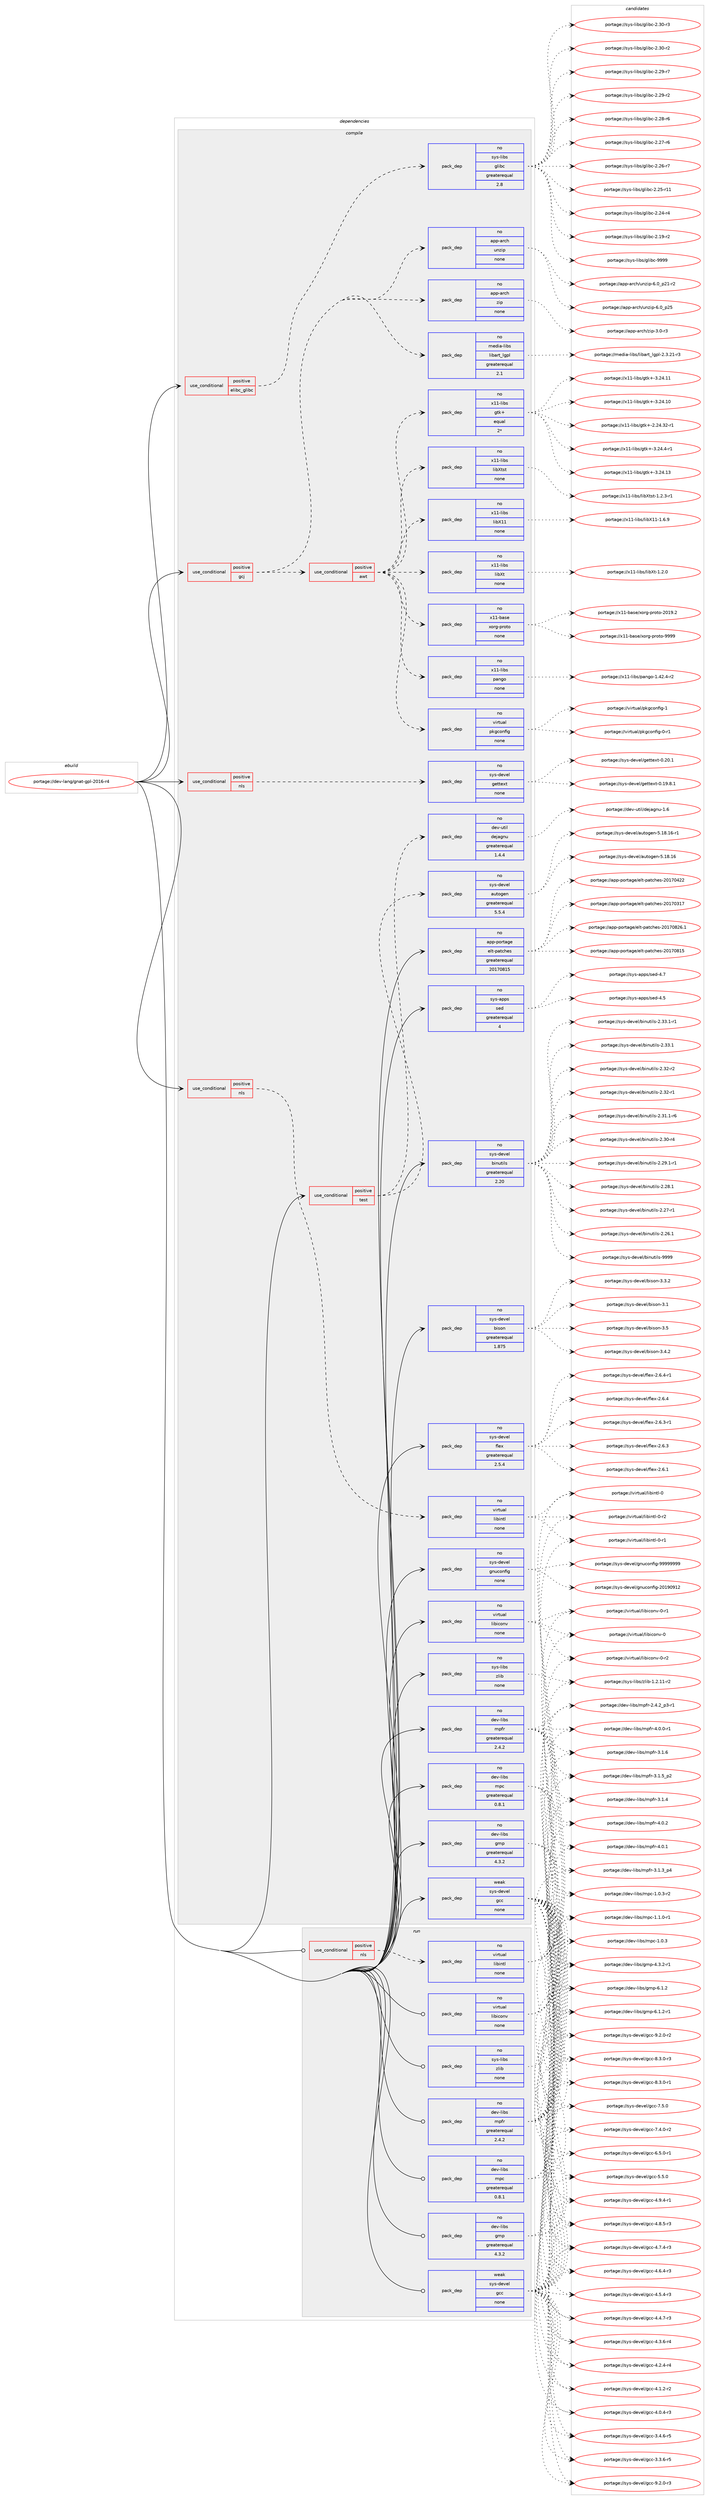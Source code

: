 digraph prolog {

# *************
# Graph options
# *************

newrank=true;
concentrate=true;
compound=true;
graph [rankdir=LR,fontname=Helvetica,fontsize=10,ranksep=1.5];#, ranksep=2.5, nodesep=0.2];
edge  [arrowhead=vee];
node  [fontname=Helvetica,fontsize=10];

# **********
# The ebuild
# **********

subgraph cluster_leftcol {
color=gray;
label=<<i>ebuild</i>>;
id [label="portage://dev-lang/gnat-gpl-2016-r4", color=red, width=4, href="../dev-lang/gnat-gpl-2016-r4.svg"];
}

# ****************
# The dependencies
# ****************

subgraph cluster_midcol {
color=gray;
label=<<i>dependencies</i>>;
subgraph cluster_compile {
fillcolor="#eeeeee";
style=filled;
label=<<i>compile</i>>;
subgraph cond128548 {
dependency523416 [label=<<TABLE BORDER="0" CELLBORDER="1" CELLSPACING="0" CELLPADDING="4"><TR><TD ROWSPAN="3" CELLPADDING="10">use_conditional</TD></TR><TR><TD>positive</TD></TR><TR><TD>elibc_glibc</TD></TR></TABLE>>, shape=none, color=red];
subgraph pack389295 {
dependency523417 [label=<<TABLE BORDER="0" CELLBORDER="1" CELLSPACING="0" CELLPADDING="4" WIDTH="220"><TR><TD ROWSPAN="6" CELLPADDING="30">pack_dep</TD></TR><TR><TD WIDTH="110">no</TD></TR><TR><TD>sys-libs</TD></TR><TR><TD>glibc</TD></TR><TR><TD>greaterequal</TD></TR><TR><TD>2.8</TD></TR></TABLE>>, shape=none, color=blue];
}
dependency523416:e -> dependency523417:w [weight=20,style="dashed",arrowhead="vee"];
}
id:e -> dependency523416:w [weight=20,style="solid",arrowhead="vee"];
subgraph cond128549 {
dependency523418 [label=<<TABLE BORDER="0" CELLBORDER="1" CELLSPACING="0" CELLPADDING="4"><TR><TD ROWSPAN="3" CELLPADDING="10">use_conditional</TD></TR><TR><TD>positive</TD></TR><TR><TD>gcj</TD></TR></TABLE>>, shape=none, color=red];
subgraph cond128550 {
dependency523419 [label=<<TABLE BORDER="0" CELLBORDER="1" CELLSPACING="0" CELLPADDING="4"><TR><TD ROWSPAN="3" CELLPADDING="10">use_conditional</TD></TR><TR><TD>positive</TD></TR><TR><TD>awt</TD></TR></TABLE>>, shape=none, color=red];
subgraph pack389296 {
dependency523420 [label=<<TABLE BORDER="0" CELLBORDER="1" CELLSPACING="0" CELLPADDING="4" WIDTH="220"><TR><TD ROWSPAN="6" CELLPADDING="30">pack_dep</TD></TR><TR><TD WIDTH="110">no</TD></TR><TR><TD>x11-base</TD></TR><TR><TD>xorg-proto</TD></TR><TR><TD>none</TD></TR><TR><TD></TD></TR></TABLE>>, shape=none, color=blue];
}
dependency523419:e -> dependency523420:w [weight=20,style="dashed",arrowhead="vee"];
subgraph pack389297 {
dependency523421 [label=<<TABLE BORDER="0" CELLBORDER="1" CELLSPACING="0" CELLPADDING="4" WIDTH="220"><TR><TD ROWSPAN="6" CELLPADDING="30">pack_dep</TD></TR><TR><TD WIDTH="110">no</TD></TR><TR><TD>x11-libs</TD></TR><TR><TD>libXt</TD></TR><TR><TD>none</TD></TR><TR><TD></TD></TR></TABLE>>, shape=none, color=blue];
}
dependency523419:e -> dependency523421:w [weight=20,style="dashed",arrowhead="vee"];
subgraph pack389298 {
dependency523422 [label=<<TABLE BORDER="0" CELLBORDER="1" CELLSPACING="0" CELLPADDING="4" WIDTH="220"><TR><TD ROWSPAN="6" CELLPADDING="30">pack_dep</TD></TR><TR><TD WIDTH="110">no</TD></TR><TR><TD>x11-libs</TD></TR><TR><TD>libX11</TD></TR><TR><TD>none</TD></TR><TR><TD></TD></TR></TABLE>>, shape=none, color=blue];
}
dependency523419:e -> dependency523422:w [weight=20,style="dashed",arrowhead="vee"];
subgraph pack389299 {
dependency523423 [label=<<TABLE BORDER="0" CELLBORDER="1" CELLSPACING="0" CELLPADDING="4" WIDTH="220"><TR><TD ROWSPAN="6" CELLPADDING="30">pack_dep</TD></TR><TR><TD WIDTH="110">no</TD></TR><TR><TD>x11-libs</TD></TR><TR><TD>libXtst</TD></TR><TR><TD>none</TD></TR><TR><TD></TD></TR></TABLE>>, shape=none, color=blue];
}
dependency523419:e -> dependency523423:w [weight=20,style="dashed",arrowhead="vee"];
subgraph pack389300 {
dependency523424 [label=<<TABLE BORDER="0" CELLBORDER="1" CELLSPACING="0" CELLPADDING="4" WIDTH="220"><TR><TD ROWSPAN="6" CELLPADDING="30">pack_dep</TD></TR><TR><TD WIDTH="110">no</TD></TR><TR><TD>x11-libs</TD></TR><TR><TD>gtk+</TD></TR><TR><TD>equal</TD></TR><TR><TD>2*</TD></TR></TABLE>>, shape=none, color=blue];
}
dependency523419:e -> dependency523424:w [weight=20,style="dashed",arrowhead="vee"];
subgraph pack389301 {
dependency523425 [label=<<TABLE BORDER="0" CELLBORDER="1" CELLSPACING="0" CELLPADDING="4" WIDTH="220"><TR><TD ROWSPAN="6" CELLPADDING="30">pack_dep</TD></TR><TR><TD WIDTH="110">no</TD></TR><TR><TD>virtual</TD></TR><TR><TD>pkgconfig</TD></TR><TR><TD>none</TD></TR><TR><TD></TD></TR></TABLE>>, shape=none, color=blue];
}
dependency523419:e -> dependency523425:w [weight=20,style="dashed",arrowhead="vee"];
subgraph pack389302 {
dependency523426 [label=<<TABLE BORDER="0" CELLBORDER="1" CELLSPACING="0" CELLPADDING="4" WIDTH="220"><TR><TD ROWSPAN="6" CELLPADDING="30">pack_dep</TD></TR><TR><TD WIDTH="110">no</TD></TR><TR><TD>x11-libs</TD></TR><TR><TD>pango</TD></TR><TR><TD>none</TD></TR><TR><TD></TD></TR></TABLE>>, shape=none, color=blue];
}
dependency523419:e -> dependency523426:w [weight=20,style="dashed",arrowhead="vee"];
}
dependency523418:e -> dependency523419:w [weight=20,style="dashed",arrowhead="vee"];
subgraph pack389303 {
dependency523427 [label=<<TABLE BORDER="0" CELLBORDER="1" CELLSPACING="0" CELLPADDING="4" WIDTH="220"><TR><TD ROWSPAN="6" CELLPADDING="30">pack_dep</TD></TR><TR><TD WIDTH="110">no</TD></TR><TR><TD>media-libs</TD></TR><TR><TD>libart_lgpl</TD></TR><TR><TD>greaterequal</TD></TR><TR><TD>2.1</TD></TR></TABLE>>, shape=none, color=blue];
}
dependency523418:e -> dependency523427:w [weight=20,style="dashed",arrowhead="vee"];
subgraph pack389304 {
dependency523428 [label=<<TABLE BORDER="0" CELLBORDER="1" CELLSPACING="0" CELLPADDING="4" WIDTH="220"><TR><TD ROWSPAN="6" CELLPADDING="30">pack_dep</TD></TR><TR><TD WIDTH="110">no</TD></TR><TR><TD>app-arch</TD></TR><TR><TD>zip</TD></TR><TR><TD>none</TD></TR><TR><TD></TD></TR></TABLE>>, shape=none, color=blue];
}
dependency523418:e -> dependency523428:w [weight=20,style="dashed",arrowhead="vee"];
subgraph pack389305 {
dependency523429 [label=<<TABLE BORDER="0" CELLBORDER="1" CELLSPACING="0" CELLPADDING="4" WIDTH="220"><TR><TD ROWSPAN="6" CELLPADDING="30">pack_dep</TD></TR><TR><TD WIDTH="110">no</TD></TR><TR><TD>app-arch</TD></TR><TR><TD>unzip</TD></TR><TR><TD>none</TD></TR><TR><TD></TD></TR></TABLE>>, shape=none, color=blue];
}
dependency523418:e -> dependency523429:w [weight=20,style="dashed",arrowhead="vee"];
}
id:e -> dependency523418:w [weight=20,style="solid",arrowhead="vee"];
subgraph cond128551 {
dependency523430 [label=<<TABLE BORDER="0" CELLBORDER="1" CELLSPACING="0" CELLPADDING="4"><TR><TD ROWSPAN="3" CELLPADDING="10">use_conditional</TD></TR><TR><TD>positive</TD></TR><TR><TD>nls</TD></TR></TABLE>>, shape=none, color=red];
subgraph pack389306 {
dependency523431 [label=<<TABLE BORDER="0" CELLBORDER="1" CELLSPACING="0" CELLPADDING="4" WIDTH="220"><TR><TD ROWSPAN="6" CELLPADDING="30">pack_dep</TD></TR><TR><TD WIDTH="110">no</TD></TR><TR><TD>sys-devel</TD></TR><TR><TD>gettext</TD></TR><TR><TD>none</TD></TR><TR><TD></TD></TR></TABLE>>, shape=none, color=blue];
}
dependency523430:e -> dependency523431:w [weight=20,style="dashed",arrowhead="vee"];
}
id:e -> dependency523430:w [weight=20,style="solid",arrowhead="vee"];
subgraph cond128552 {
dependency523432 [label=<<TABLE BORDER="0" CELLBORDER="1" CELLSPACING="0" CELLPADDING="4"><TR><TD ROWSPAN="3" CELLPADDING="10">use_conditional</TD></TR><TR><TD>positive</TD></TR><TR><TD>nls</TD></TR></TABLE>>, shape=none, color=red];
subgraph pack389307 {
dependency523433 [label=<<TABLE BORDER="0" CELLBORDER="1" CELLSPACING="0" CELLPADDING="4" WIDTH="220"><TR><TD ROWSPAN="6" CELLPADDING="30">pack_dep</TD></TR><TR><TD WIDTH="110">no</TD></TR><TR><TD>virtual</TD></TR><TR><TD>libintl</TD></TR><TR><TD>none</TD></TR><TR><TD></TD></TR></TABLE>>, shape=none, color=blue];
}
dependency523432:e -> dependency523433:w [weight=20,style="dashed",arrowhead="vee"];
}
id:e -> dependency523432:w [weight=20,style="solid",arrowhead="vee"];
subgraph cond128553 {
dependency523434 [label=<<TABLE BORDER="0" CELLBORDER="1" CELLSPACING="0" CELLPADDING="4"><TR><TD ROWSPAN="3" CELLPADDING="10">use_conditional</TD></TR><TR><TD>positive</TD></TR><TR><TD>test</TD></TR></TABLE>>, shape=none, color=red];
subgraph pack389308 {
dependency523435 [label=<<TABLE BORDER="0" CELLBORDER="1" CELLSPACING="0" CELLPADDING="4" WIDTH="220"><TR><TD ROWSPAN="6" CELLPADDING="30">pack_dep</TD></TR><TR><TD WIDTH="110">no</TD></TR><TR><TD>dev-util</TD></TR><TR><TD>dejagnu</TD></TR><TR><TD>greaterequal</TD></TR><TR><TD>1.4.4</TD></TR></TABLE>>, shape=none, color=blue];
}
dependency523434:e -> dependency523435:w [weight=20,style="dashed",arrowhead="vee"];
subgraph pack389309 {
dependency523436 [label=<<TABLE BORDER="0" CELLBORDER="1" CELLSPACING="0" CELLPADDING="4" WIDTH="220"><TR><TD ROWSPAN="6" CELLPADDING="30">pack_dep</TD></TR><TR><TD WIDTH="110">no</TD></TR><TR><TD>sys-devel</TD></TR><TR><TD>autogen</TD></TR><TR><TD>greaterequal</TD></TR><TR><TD>5.5.4</TD></TR></TABLE>>, shape=none, color=blue];
}
dependency523434:e -> dependency523436:w [weight=20,style="dashed",arrowhead="vee"];
}
id:e -> dependency523434:w [weight=20,style="solid",arrowhead="vee"];
subgraph pack389310 {
dependency523437 [label=<<TABLE BORDER="0" CELLBORDER="1" CELLSPACING="0" CELLPADDING="4" WIDTH="220"><TR><TD ROWSPAN="6" CELLPADDING="30">pack_dep</TD></TR><TR><TD WIDTH="110">no</TD></TR><TR><TD>app-portage</TD></TR><TR><TD>elt-patches</TD></TR><TR><TD>greaterequal</TD></TR><TR><TD>20170815</TD></TR></TABLE>>, shape=none, color=blue];
}
id:e -> dependency523437:w [weight=20,style="solid",arrowhead="vee"];
subgraph pack389311 {
dependency523438 [label=<<TABLE BORDER="0" CELLBORDER="1" CELLSPACING="0" CELLPADDING="4" WIDTH="220"><TR><TD ROWSPAN="6" CELLPADDING="30">pack_dep</TD></TR><TR><TD WIDTH="110">no</TD></TR><TR><TD>dev-libs</TD></TR><TR><TD>gmp</TD></TR><TR><TD>greaterequal</TD></TR><TR><TD>4.3.2</TD></TR></TABLE>>, shape=none, color=blue];
}
id:e -> dependency523438:w [weight=20,style="solid",arrowhead="vee"];
subgraph pack389312 {
dependency523439 [label=<<TABLE BORDER="0" CELLBORDER="1" CELLSPACING="0" CELLPADDING="4" WIDTH="220"><TR><TD ROWSPAN="6" CELLPADDING="30">pack_dep</TD></TR><TR><TD WIDTH="110">no</TD></TR><TR><TD>dev-libs</TD></TR><TR><TD>mpc</TD></TR><TR><TD>greaterequal</TD></TR><TR><TD>0.8.1</TD></TR></TABLE>>, shape=none, color=blue];
}
id:e -> dependency523439:w [weight=20,style="solid",arrowhead="vee"];
subgraph pack389313 {
dependency523440 [label=<<TABLE BORDER="0" CELLBORDER="1" CELLSPACING="0" CELLPADDING="4" WIDTH="220"><TR><TD ROWSPAN="6" CELLPADDING="30">pack_dep</TD></TR><TR><TD WIDTH="110">no</TD></TR><TR><TD>dev-libs</TD></TR><TR><TD>mpfr</TD></TR><TR><TD>greaterequal</TD></TR><TR><TD>2.4.2</TD></TR></TABLE>>, shape=none, color=blue];
}
id:e -> dependency523440:w [weight=20,style="solid",arrowhead="vee"];
subgraph pack389314 {
dependency523441 [label=<<TABLE BORDER="0" CELLBORDER="1" CELLSPACING="0" CELLPADDING="4" WIDTH="220"><TR><TD ROWSPAN="6" CELLPADDING="30">pack_dep</TD></TR><TR><TD WIDTH="110">no</TD></TR><TR><TD>sys-apps</TD></TR><TR><TD>sed</TD></TR><TR><TD>greaterequal</TD></TR><TR><TD>4</TD></TR></TABLE>>, shape=none, color=blue];
}
id:e -> dependency523441:w [weight=20,style="solid",arrowhead="vee"];
subgraph pack389315 {
dependency523442 [label=<<TABLE BORDER="0" CELLBORDER="1" CELLSPACING="0" CELLPADDING="4" WIDTH="220"><TR><TD ROWSPAN="6" CELLPADDING="30">pack_dep</TD></TR><TR><TD WIDTH="110">no</TD></TR><TR><TD>sys-devel</TD></TR><TR><TD>binutils</TD></TR><TR><TD>greaterequal</TD></TR><TR><TD>2.20</TD></TR></TABLE>>, shape=none, color=blue];
}
id:e -> dependency523442:w [weight=20,style="solid",arrowhead="vee"];
subgraph pack389316 {
dependency523443 [label=<<TABLE BORDER="0" CELLBORDER="1" CELLSPACING="0" CELLPADDING="4" WIDTH="220"><TR><TD ROWSPAN="6" CELLPADDING="30">pack_dep</TD></TR><TR><TD WIDTH="110">no</TD></TR><TR><TD>sys-devel</TD></TR><TR><TD>bison</TD></TR><TR><TD>greaterequal</TD></TR><TR><TD>1.875</TD></TR></TABLE>>, shape=none, color=blue];
}
id:e -> dependency523443:w [weight=20,style="solid",arrowhead="vee"];
subgraph pack389317 {
dependency523444 [label=<<TABLE BORDER="0" CELLBORDER="1" CELLSPACING="0" CELLPADDING="4" WIDTH="220"><TR><TD ROWSPAN="6" CELLPADDING="30">pack_dep</TD></TR><TR><TD WIDTH="110">no</TD></TR><TR><TD>sys-devel</TD></TR><TR><TD>flex</TD></TR><TR><TD>greaterequal</TD></TR><TR><TD>2.5.4</TD></TR></TABLE>>, shape=none, color=blue];
}
id:e -> dependency523444:w [weight=20,style="solid",arrowhead="vee"];
subgraph pack389318 {
dependency523445 [label=<<TABLE BORDER="0" CELLBORDER="1" CELLSPACING="0" CELLPADDING="4" WIDTH="220"><TR><TD ROWSPAN="6" CELLPADDING="30">pack_dep</TD></TR><TR><TD WIDTH="110">no</TD></TR><TR><TD>sys-devel</TD></TR><TR><TD>gnuconfig</TD></TR><TR><TD>none</TD></TR><TR><TD></TD></TR></TABLE>>, shape=none, color=blue];
}
id:e -> dependency523445:w [weight=20,style="solid",arrowhead="vee"];
subgraph pack389319 {
dependency523446 [label=<<TABLE BORDER="0" CELLBORDER="1" CELLSPACING="0" CELLPADDING="4" WIDTH="220"><TR><TD ROWSPAN="6" CELLPADDING="30">pack_dep</TD></TR><TR><TD WIDTH="110">no</TD></TR><TR><TD>sys-libs</TD></TR><TR><TD>zlib</TD></TR><TR><TD>none</TD></TR><TR><TD></TD></TR></TABLE>>, shape=none, color=blue];
}
id:e -> dependency523446:w [weight=20,style="solid",arrowhead="vee"];
subgraph pack389320 {
dependency523447 [label=<<TABLE BORDER="0" CELLBORDER="1" CELLSPACING="0" CELLPADDING="4" WIDTH="220"><TR><TD ROWSPAN="6" CELLPADDING="30">pack_dep</TD></TR><TR><TD WIDTH="110">no</TD></TR><TR><TD>virtual</TD></TR><TR><TD>libiconv</TD></TR><TR><TD>none</TD></TR><TR><TD></TD></TR></TABLE>>, shape=none, color=blue];
}
id:e -> dependency523447:w [weight=20,style="solid",arrowhead="vee"];
subgraph pack389321 {
dependency523448 [label=<<TABLE BORDER="0" CELLBORDER="1" CELLSPACING="0" CELLPADDING="4" WIDTH="220"><TR><TD ROWSPAN="6" CELLPADDING="30">pack_dep</TD></TR><TR><TD WIDTH="110">weak</TD></TR><TR><TD>sys-devel</TD></TR><TR><TD>gcc</TD></TR><TR><TD>none</TD></TR><TR><TD></TD></TR></TABLE>>, shape=none, color=blue];
}
id:e -> dependency523448:w [weight=20,style="solid",arrowhead="vee"];
}
subgraph cluster_compileandrun {
fillcolor="#eeeeee";
style=filled;
label=<<i>compile and run</i>>;
}
subgraph cluster_run {
fillcolor="#eeeeee";
style=filled;
label=<<i>run</i>>;
subgraph cond128554 {
dependency523449 [label=<<TABLE BORDER="0" CELLBORDER="1" CELLSPACING="0" CELLPADDING="4"><TR><TD ROWSPAN="3" CELLPADDING="10">use_conditional</TD></TR><TR><TD>positive</TD></TR><TR><TD>nls</TD></TR></TABLE>>, shape=none, color=red];
subgraph pack389322 {
dependency523450 [label=<<TABLE BORDER="0" CELLBORDER="1" CELLSPACING="0" CELLPADDING="4" WIDTH="220"><TR><TD ROWSPAN="6" CELLPADDING="30">pack_dep</TD></TR><TR><TD WIDTH="110">no</TD></TR><TR><TD>virtual</TD></TR><TR><TD>libintl</TD></TR><TR><TD>none</TD></TR><TR><TD></TD></TR></TABLE>>, shape=none, color=blue];
}
dependency523449:e -> dependency523450:w [weight=20,style="dashed",arrowhead="vee"];
}
id:e -> dependency523449:w [weight=20,style="solid",arrowhead="odot"];
subgraph pack389323 {
dependency523451 [label=<<TABLE BORDER="0" CELLBORDER="1" CELLSPACING="0" CELLPADDING="4" WIDTH="220"><TR><TD ROWSPAN="6" CELLPADDING="30">pack_dep</TD></TR><TR><TD WIDTH="110">no</TD></TR><TR><TD>dev-libs</TD></TR><TR><TD>gmp</TD></TR><TR><TD>greaterequal</TD></TR><TR><TD>4.3.2</TD></TR></TABLE>>, shape=none, color=blue];
}
id:e -> dependency523451:w [weight=20,style="solid",arrowhead="odot"];
subgraph pack389324 {
dependency523452 [label=<<TABLE BORDER="0" CELLBORDER="1" CELLSPACING="0" CELLPADDING="4" WIDTH="220"><TR><TD ROWSPAN="6" CELLPADDING="30">pack_dep</TD></TR><TR><TD WIDTH="110">no</TD></TR><TR><TD>dev-libs</TD></TR><TR><TD>mpc</TD></TR><TR><TD>greaterequal</TD></TR><TR><TD>0.8.1</TD></TR></TABLE>>, shape=none, color=blue];
}
id:e -> dependency523452:w [weight=20,style="solid",arrowhead="odot"];
subgraph pack389325 {
dependency523453 [label=<<TABLE BORDER="0" CELLBORDER="1" CELLSPACING="0" CELLPADDING="4" WIDTH="220"><TR><TD ROWSPAN="6" CELLPADDING="30">pack_dep</TD></TR><TR><TD WIDTH="110">no</TD></TR><TR><TD>dev-libs</TD></TR><TR><TD>mpfr</TD></TR><TR><TD>greaterequal</TD></TR><TR><TD>2.4.2</TD></TR></TABLE>>, shape=none, color=blue];
}
id:e -> dependency523453:w [weight=20,style="solid",arrowhead="odot"];
subgraph pack389326 {
dependency523454 [label=<<TABLE BORDER="0" CELLBORDER="1" CELLSPACING="0" CELLPADDING="4" WIDTH="220"><TR><TD ROWSPAN="6" CELLPADDING="30">pack_dep</TD></TR><TR><TD WIDTH="110">no</TD></TR><TR><TD>sys-libs</TD></TR><TR><TD>zlib</TD></TR><TR><TD>none</TD></TR><TR><TD></TD></TR></TABLE>>, shape=none, color=blue];
}
id:e -> dependency523454:w [weight=20,style="solid",arrowhead="odot"];
subgraph pack389327 {
dependency523455 [label=<<TABLE BORDER="0" CELLBORDER="1" CELLSPACING="0" CELLPADDING="4" WIDTH="220"><TR><TD ROWSPAN="6" CELLPADDING="30">pack_dep</TD></TR><TR><TD WIDTH="110">no</TD></TR><TR><TD>virtual</TD></TR><TR><TD>libiconv</TD></TR><TR><TD>none</TD></TR><TR><TD></TD></TR></TABLE>>, shape=none, color=blue];
}
id:e -> dependency523455:w [weight=20,style="solid",arrowhead="odot"];
subgraph pack389328 {
dependency523456 [label=<<TABLE BORDER="0" CELLBORDER="1" CELLSPACING="0" CELLPADDING="4" WIDTH="220"><TR><TD ROWSPAN="6" CELLPADDING="30">pack_dep</TD></TR><TR><TD WIDTH="110">weak</TD></TR><TR><TD>sys-devel</TD></TR><TR><TD>gcc</TD></TR><TR><TD>none</TD></TR><TR><TD></TD></TR></TABLE>>, shape=none, color=blue];
}
id:e -> dependency523456:w [weight=20,style="solid",arrowhead="odot"];
}
}

# **************
# The candidates
# **************

subgraph cluster_choices {
rank=same;
color=gray;
label=<<i>candidates</i>>;

subgraph choice389295 {
color=black;
nodesep=1;
choice11512111545108105981154710310810598994557575757 [label="portage://sys-libs/glibc-9999", color=red, width=4,href="../sys-libs/glibc-9999.svg"];
choice115121115451081059811547103108105989945504651484511451 [label="portage://sys-libs/glibc-2.30-r3", color=red, width=4,href="../sys-libs/glibc-2.30-r3.svg"];
choice115121115451081059811547103108105989945504651484511450 [label="portage://sys-libs/glibc-2.30-r2", color=red, width=4,href="../sys-libs/glibc-2.30-r2.svg"];
choice115121115451081059811547103108105989945504650574511455 [label="portage://sys-libs/glibc-2.29-r7", color=red, width=4,href="../sys-libs/glibc-2.29-r7.svg"];
choice115121115451081059811547103108105989945504650574511450 [label="portage://sys-libs/glibc-2.29-r2", color=red, width=4,href="../sys-libs/glibc-2.29-r2.svg"];
choice115121115451081059811547103108105989945504650564511454 [label="portage://sys-libs/glibc-2.28-r6", color=red, width=4,href="../sys-libs/glibc-2.28-r6.svg"];
choice115121115451081059811547103108105989945504650554511454 [label="portage://sys-libs/glibc-2.27-r6", color=red, width=4,href="../sys-libs/glibc-2.27-r6.svg"];
choice115121115451081059811547103108105989945504650544511455 [label="portage://sys-libs/glibc-2.26-r7", color=red, width=4,href="../sys-libs/glibc-2.26-r7.svg"];
choice11512111545108105981154710310810598994550465053451144949 [label="portage://sys-libs/glibc-2.25-r11", color=red, width=4,href="../sys-libs/glibc-2.25-r11.svg"];
choice115121115451081059811547103108105989945504650524511452 [label="portage://sys-libs/glibc-2.24-r4", color=red, width=4,href="../sys-libs/glibc-2.24-r4.svg"];
choice115121115451081059811547103108105989945504649574511450 [label="portage://sys-libs/glibc-2.19-r2", color=red, width=4,href="../sys-libs/glibc-2.19-r2.svg"];
dependency523417:e -> choice11512111545108105981154710310810598994557575757:w [style=dotted,weight="100"];
dependency523417:e -> choice115121115451081059811547103108105989945504651484511451:w [style=dotted,weight="100"];
dependency523417:e -> choice115121115451081059811547103108105989945504651484511450:w [style=dotted,weight="100"];
dependency523417:e -> choice115121115451081059811547103108105989945504650574511455:w [style=dotted,weight="100"];
dependency523417:e -> choice115121115451081059811547103108105989945504650574511450:w [style=dotted,weight="100"];
dependency523417:e -> choice115121115451081059811547103108105989945504650564511454:w [style=dotted,weight="100"];
dependency523417:e -> choice115121115451081059811547103108105989945504650554511454:w [style=dotted,weight="100"];
dependency523417:e -> choice115121115451081059811547103108105989945504650544511455:w [style=dotted,weight="100"];
dependency523417:e -> choice11512111545108105981154710310810598994550465053451144949:w [style=dotted,weight="100"];
dependency523417:e -> choice115121115451081059811547103108105989945504650524511452:w [style=dotted,weight="100"];
dependency523417:e -> choice115121115451081059811547103108105989945504649574511450:w [style=dotted,weight="100"];
}
subgraph choice389296 {
color=black;
nodesep=1;
choice120494945989711510147120111114103451121141111161114557575757 [label="portage://x11-base/xorg-proto-9999", color=red, width=4,href="../x11-base/xorg-proto-9999.svg"];
choice1204949459897115101471201111141034511211411111611145504849574650 [label="portage://x11-base/xorg-proto-2019.2", color=red, width=4,href="../x11-base/xorg-proto-2019.2.svg"];
dependency523420:e -> choice120494945989711510147120111114103451121141111161114557575757:w [style=dotted,weight="100"];
dependency523420:e -> choice1204949459897115101471201111141034511211411111611145504849574650:w [style=dotted,weight="100"];
}
subgraph choice389297 {
color=black;
nodesep=1;
choice12049494510810598115471081059888116454946504648 [label="portage://x11-libs/libXt-1.2.0", color=red, width=4,href="../x11-libs/libXt-1.2.0.svg"];
dependency523421:e -> choice12049494510810598115471081059888116454946504648:w [style=dotted,weight="100"];
}
subgraph choice389298 {
color=black;
nodesep=1;
choice120494945108105981154710810598884949454946544657 [label="portage://x11-libs/libX11-1.6.9", color=red, width=4,href="../x11-libs/libX11-1.6.9.svg"];
dependency523422:e -> choice120494945108105981154710810598884949454946544657:w [style=dotted,weight="100"];
}
subgraph choice389299 {
color=black;
nodesep=1;
choice120494945108105981154710810598881161151164549465046514511449 [label="portage://x11-libs/libXtst-1.2.3-r1", color=red, width=4,href="../x11-libs/libXtst-1.2.3-r1.svg"];
dependency523423:e -> choice120494945108105981154710810598881161151164549465046514511449:w [style=dotted,weight="100"];
}
subgraph choice389300 {
color=black;
nodesep=1;
choice120494945108105981154710311610743455146505246524511449 [label="portage://x11-libs/gtk+-3.24.4-r1", color=red, width=4,href="../x11-libs/gtk+-3.24.4-r1.svg"];
choice1204949451081059811547103116107434551465052464951 [label="portage://x11-libs/gtk+-3.24.13", color=red, width=4,href="../x11-libs/gtk+-3.24.13.svg"];
choice1204949451081059811547103116107434551465052464949 [label="portage://x11-libs/gtk+-3.24.11", color=red, width=4,href="../x11-libs/gtk+-3.24.11.svg"];
choice1204949451081059811547103116107434551465052464948 [label="portage://x11-libs/gtk+-3.24.10", color=red, width=4,href="../x11-libs/gtk+-3.24.10.svg"];
choice12049494510810598115471031161074345504650524651504511449 [label="portage://x11-libs/gtk+-2.24.32-r1", color=red, width=4,href="../x11-libs/gtk+-2.24.32-r1.svg"];
dependency523424:e -> choice120494945108105981154710311610743455146505246524511449:w [style=dotted,weight="100"];
dependency523424:e -> choice1204949451081059811547103116107434551465052464951:w [style=dotted,weight="100"];
dependency523424:e -> choice1204949451081059811547103116107434551465052464949:w [style=dotted,weight="100"];
dependency523424:e -> choice1204949451081059811547103116107434551465052464948:w [style=dotted,weight="100"];
dependency523424:e -> choice12049494510810598115471031161074345504650524651504511449:w [style=dotted,weight="100"];
}
subgraph choice389301 {
color=black;
nodesep=1;
choice1181051141161179710847112107103991111101021051034549 [label="portage://virtual/pkgconfig-1", color=red, width=4,href="../virtual/pkgconfig-1.svg"];
choice11810511411611797108471121071039911111010210510345484511449 [label="portage://virtual/pkgconfig-0-r1", color=red, width=4,href="../virtual/pkgconfig-0-r1.svg"];
dependency523425:e -> choice1181051141161179710847112107103991111101021051034549:w [style=dotted,weight="100"];
dependency523425:e -> choice11810511411611797108471121071039911111010210510345484511449:w [style=dotted,weight="100"];
}
subgraph choice389302 {
color=black;
nodesep=1;
choice120494945108105981154711297110103111454946525046524511450 [label="portage://x11-libs/pango-1.42.4-r2", color=red, width=4,href="../x11-libs/pango-1.42.4-r2.svg"];
dependency523426:e -> choice120494945108105981154711297110103111454946525046524511450:w [style=dotted,weight="100"];
}
subgraph choice389303 {
color=black;
nodesep=1;
choice10910110010597451081059811547108105989711411695108103112108455046514650494511451 [label="portage://media-libs/libart_lgpl-2.3.21-r3", color=red, width=4,href="../media-libs/libart_lgpl-2.3.21-r3.svg"];
dependency523427:e -> choice10910110010597451081059811547108105989711411695108103112108455046514650494511451:w [style=dotted,weight="100"];
}
subgraph choice389304 {
color=black;
nodesep=1;
choice9711211245971149910447122105112455146484511451 [label="portage://app-arch/zip-3.0-r3", color=red, width=4,href="../app-arch/zip-3.0-r3.svg"];
dependency523428:e -> choice9711211245971149910447122105112455146484511451:w [style=dotted,weight="100"];
}
subgraph choice389305 {
color=black;
nodesep=1;
choice971121124597114991044711711012210511245544648951125053 [label="portage://app-arch/unzip-6.0_p25", color=red, width=4,href="../app-arch/unzip-6.0_p25.svg"];
choice9711211245971149910447117110122105112455446489511250494511450 [label="portage://app-arch/unzip-6.0_p21-r2", color=red, width=4,href="../app-arch/unzip-6.0_p21-r2.svg"];
dependency523429:e -> choice971121124597114991044711711012210511245544648951125053:w [style=dotted,weight="100"];
dependency523429:e -> choice9711211245971149910447117110122105112455446489511250494511450:w [style=dotted,weight="100"];
}
subgraph choice389306 {
color=black;
nodesep=1;
choice115121115451001011181011084710310111611610112011645484650484649 [label="portage://sys-devel/gettext-0.20.1", color=red, width=4,href="../sys-devel/gettext-0.20.1.svg"];
choice1151211154510010111810110847103101116116101120116454846495746564649 [label="portage://sys-devel/gettext-0.19.8.1", color=red, width=4,href="../sys-devel/gettext-0.19.8.1.svg"];
dependency523431:e -> choice115121115451001011181011084710310111611610112011645484650484649:w [style=dotted,weight="100"];
dependency523431:e -> choice1151211154510010111810110847103101116116101120116454846495746564649:w [style=dotted,weight="100"];
}
subgraph choice389307 {
color=black;
nodesep=1;
choice11810511411611797108471081059810511011610845484511450 [label="portage://virtual/libintl-0-r2", color=red, width=4,href="../virtual/libintl-0-r2.svg"];
choice11810511411611797108471081059810511011610845484511449 [label="portage://virtual/libintl-0-r1", color=red, width=4,href="../virtual/libintl-0-r1.svg"];
choice1181051141161179710847108105981051101161084548 [label="portage://virtual/libintl-0", color=red, width=4,href="../virtual/libintl-0.svg"];
dependency523433:e -> choice11810511411611797108471081059810511011610845484511450:w [style=dotted,weight="100"];
dependency523433:e -> choice11810511411611797108471081059810511011610845484511449:w [style=dotted,weight="100"];
dependency523433:e -> choice1181051141161179710847108105981051101161084548:w [style=dotted,weight="100"];
}
subgraph choice389308 {
color=black;
nodesep=1;
choice10010111845117116105108471001011069710311011745494654 [label="portage://dev-util/dejagnu-1.6", color=red, width=4,href="../dev-util/dejagnu-1.6.svg"];
dependency523435:e -> choice10010111845117116105108471001011069710311011745494654:w [style=dotted,weight="100"];
}
subgraph choice389309 {
color=black;
nodesep=1;
choice11512111545100101118101108479711711611110310111045534649564649544511449 [label="portage://sys-devel/autogen-5.18.16-r1", color=red, width=4,href="../sys-devel/autogen-5.18.16-r1.svg"];
choice1151211154510010111810110847971171161111031011104553464956464954 [label="portage://sys-devel/autogen-5.18.16", color=red, width=4,href="../sys-devel/autogen-5.18.16.svg"];
dependency523436:e -> choice11512111545100101118101108479711711611110310111045534649564649544511449:w [style=dotted,weight="100"];
dependency523436:e -> choice1151211154510010111810110847971171161111031011104553464956464954:w [style=dotted,weight="100"];
}
subgraph choice389310 {
color=black;
nodesep=1;
choice971121124511211111411697103101471011081164511297116991041011154550484955485650544649 [label="portage://app-portage/elt-patches-20170826.1", color=red, width=4,href="../app-portage/elt-patches-20170826.1.svg"];
choice97112112451121111141169710310147101108116451129711699104101115455048495548564953 [label="portage://app-portage/elt-patches-20170815", color=red, width=4,href="../app-portage/elt-patches-20170815.svg"];
choice97112112451121111141169710310147101108116451129711699104101115455048495548525050 [label="portage://app-portage/elt-patches-20170422", color=red, width=4,href="../app-portage/elt-patches-20170422.svg"];
choice97112112451121111141169710310147101108116451129711699104101115455048495548514955 [label="portage://app-portage/elt-patches-20170317", color=red, width=4,href="../app-portage/elt-patches-20170317.svg"];
dependency523437:e -> choice971121124511211111411697103101471011081164511297116991041011154550484955485650544649:w [style=dotted,weight="100"];
dependency523437:e -> choice97112112451121111141169710310147101108116451129711699104101115455048495548564953:w [style=dotted,weight="100"];
dependency523437:e -> choice97112112451121111141169710310147101108116451129711699104101115455048495548525050:w [style=dotted,weight="100"];
dependency523437:e -> choice97112112451121111141169710310147101108116451129711699104101115455048495548514955:w [style=dotted,weight="100"];
}
subgraph choice389311 {
color=black;
nodesep=1;
choice1001011184510810598115471031091124554464946504511449 [label="portage://dev-libs/gmp-6.1.2-r1", color=red, width=4,href="../dev-libs/gmp-6.1.2-r1.svg"];
choice100101118451081059811547103109112455446494650 [label="portage://dev-libs/gmp-6.1.2", color=red, width=4,href="../dev-libs/gmp-6.1.2.svg"];
choice1001011184510810598115471031091124552465146504511449 [label="portage://dev-libs/gmp-4.3.2-r1", color=red, width=4,href="../dev-libs/gmp-4.3.2-r1.svg"];
dependency523438:e -> choice1001011184510810598115471031091124554464946504511449:w [style=dotted,weight="100"];
dependency523438:e -> choice100101118451081059811547103109112455446494650:w [style=dotted,weight="100"];
dependency523438:e -> choice1001011184510810598115471031091124552465146504511449:w [style=dotted,weight="100"];
}
subgraph choice389312 {
color=black;
nodesep=1;
choice100101118451081059811547109112994549464946484511449 [label="portage://dev-libs/mpc-1.1.0-r1", color=red, width=4,href="../dev-libs/mpc-1.1.0-r1.svg"];
choice100101118451081059811547109112994549464846514511450 [label="portage://dev-libs/mpc-1.0.3-r2", color=red, width=4,href="../dev-libs/mpc-1.0.3-r2.svg"];
choice10010111845108105981154710911299454946484651 [label="portage://dev-libs/mpc-1.0.3", color=red, width=4,href="../dev-libs/mpc-1.0.3.svg"];
dependency523439:e -> choice100101118451081059811547109112994549464946484511449:w [style=dotted,weight="100"];
dependency523439:e -> choice100101118451081059811547109112994549464846514511450:w [style=dotted,weight="100"];
dependency523439:e -> choice10010111845108105981154710911299454946484651:w [style=dotted,weight="100"];
}
subgraph choice389313 {
color=black;
nodesep=1;
choice100101118451081059811547109112102114455246484650 [label="portage://dev-libs/mpfr-4.0.2", color=red, width=4,href="../dev-libs/mpfr-4.0.2.svg"];
choice100101118451081059811547109112102114455246484649 [label="portage://dev-libs/mpfr-4.0.1", color=red, width=4,href="../dev-libs/mpfr-4.0.1.svg"];
choice1001011184510810598115471091121021144552464846484511449 [label="portage://dev-libs/mpfr-4.0.0-r1", color=red, width=4,href="../dev-libs/mpfr-4.0.0-r1.svg"];
choice100101118451081059811547109112102114455146494654 [label="portage://dev-libs/mpfr-3.1.6", color=red, width=4,href="../dev-libs/mpfr-3.1.6.svg"];
choice1001011184510810598115471091121021144551464946539511250 [label="portage://dev-libs/mpfr-3.1.5_p2", color=red, width=4,href="../dev-libs/mpfr-3.1.5_p2.svg"];
choice100101118451081059811547109112102114455146494652 [label="portage://dev-libs/mpfr-3.1.4", color=red, width=4,href="../dev-libs/mpfr-3.1.4.svg"];
choice1001011184510810598115471091121021144551464946519511252 [label="portage://dev-libs/mpfr-3.1.3_p4", color=red, width=4,href="../dev-libs/mpfr-3.1.3_p4.svg"];
choice10010111845108105981154710911210211445504652465095112514511449 [label="portage://dev-libs/mpfr-2.4.2_p3-r1", color=red, width=4,href="../dev-libs/mpfr-2.4.2_p3-r1.svg"];
dependency523440:e -> choice100101118451081059811547109112102114455246484650:w [style=dotted,weight="100"];
dependency523440:e -> choice100101118451081059811547109112102114455246484649:w [style=dotted,weight="100"];
dependency523440:e -> choice1001011184510810598115471091121021144552464846484511449:w [style=dotted,weight="100"];
dependency523440:e -> choice100101118451081059811547109112102114455146494654:w [style=dotted,weight="100"];
dependency523440:e -> choice1001011184510810598115471091121021144551464946539511250:w [style=dotted,weight="100"];
dependency523440:e -> choice100101118451081059811547109112102114455146494652:w [style=dotted,weight="100"];
dependency523440:e -> choice1001011184510810598115471091121021144551464946519511252:w [style=dotted,weight="100"];
dependency523440:e -> choice10010111845108105981154710911210211445504652465095112514511449:w [style=dotted,weight="100"];
}
subgraph choice389314 {
color=black;
nodesep=1;
choice11512111545971121121154711510110045524655 [label="portage://sys-apps/sed-4.7", color=red, width=4,href="../sys-apps/sed-4.7.svg"];
choice11512111545971121121154711510110045524653 [label="portage://sys-apps/sed-4.5", color=red, width=4,href="../sys-apps/sed-4.5.svg"];
dependency523441:e -> choice11512111545971121121154711510110045524655:w [style=dotted,weight="100"];
dependency523441:e -> choice11512111545971121121154711510110045524653:w [style=dotted,weight="100"];
}
subgraph choice389315 {
color=black;
nodesep=1;
choice1151211154510010111810110847981051101171161051081154557575757 [label="portage://sys-devel/binutils-9999", color=red, width=4,href="../sys-devel/binutils-9999.svg"];
choice115121115451001011181011084798105110117116105108115455046515146494511449 [label="portage://sys-devel/binutils-2.33.1-r1", color=red, width=4,href="../sys-devel/binutils-2.33.1-r1.svg"];
choice11512111545100101118101108479810511011711610510811545504651514649 [label="portage://sys-devel/binutils-2.33.1", color=red, width=4,href="../sys-devel/binutils-2.33.1.svg"];
choice11512111545100101118101108479810511011711610510811545504651504511450 [label="portage://sys-devel/binutils-2.32-r2", color=red, width=4,href="../sys-devel/binutils-2.32-r2.svg"];
choice11512111545100101118101108479810511011711610510811545504651504511449 [label="portage://sys-devel/binutils-2.32-r1", color=red, width=4,href="../sys-devel/binutils-2.32-r1.svg"];
choice115121115451001011181011084798105110117116105108115455046514946494511454 [label="portage://sys-devel/binutils-2.31.1-r6", color=red, width=4,href="../sys-devel/binutils-2.31.1-r6.svg"];
choice11512111545100101118101108479810511011711610510811545504651484511452 [label="portage://sys-devel/binutils-2.30-r4", color=red, width=4,href="../sys-devel/binutils-2.30-r4.svg"];
choice115121115451001011181011084798105110117116105108115455046505746494511449 [label="portage://sys-devel/binutils-2.29.1-r1", color=red, width=4,href="../sys-devel/binutils-2.29.1-r1.svg"];
choice11512111545100101118101108479810511011711610510811545504650564649 [label="portage://sys-devel/binutils-2.28.1", color=red, width=4,href="../sys-devel/binutils-2.28.1.svg"];
choice11512111545100101118101108479810511011711610510811545504650554511449 [label="portage://sys-devel/binutils-2.27-r1", color=red, width=4,href="../sys-devel/binutils-2.27-r1.svg"];
choice11512111545100101118101108479810511011711610510811545504650544649 [label="portage://sys-devel/binutils-2.26.1", color=red, width=4,href="../sys-devel/binutils-2.26.1.svg"];
dependency523442:e -> choice1151211154510010111810110847981051101171161051081154557575757:w [style=dotted,weight="100"];
dependency523442:e -> choice115121115451001011181011084798105110117116105108115455046515146494511449:w [style=dotted,weight="100"];
dependency523442:e -> choice11512111545100101118101108479810511011711610510811545504651514649:w [style=dotted,weight="100"];
dependency523442:e -> choice11512111545100101118101108479810511011711610510811545504651504511450:w [style=dotted,weight="100"];
dependency523442:e -> choice11512111545100101118101108479810511011711610510811545504651504511449:w [style=dotted,weight="100"];
dependency523442:e -> choice115121115451001011181011084798105110117116105108115455046514946494511454:w [style=dotted,weight="100"];
dependency523442:e -> choice11512111545100101118101108479810511011711610510811545504651484511452:w [style=dotted,weight="100"];
dependency523442:e -> choice115121115451001011181011084798105110117116105108115455046505746494511449:w [style=dotted,weight="100"];
dependency523442:e -> choice11512111545100101118101108479810511011711610510811545504650564649:w [style=dotted,weight="100"];
dependency523442:e -> choice11512111545100101118101108479810511011711610510811545504650554511449:w [style=dotted,weight="100"];
dependency523442:e -> choice11512111545100101118101108479810511011711610510811545504650544649:w [style=dotted,weight="100"];
}
subgraph choice389316 {
color=black;
nodesep=1;
choice11512111545100101118101108479810511511111045514653 [label="portage://sys-devel/bison-3.5", color=red, width=4,href="../sys-devel/bison-3.5.svg"];
choice115121115451001011181011084798105115111110455146524650 [label="portage://sys-devel/bison-3.4.2", color=red, width=4,href="../sys-devel/bison-3.4.2.svg"];
choice115121115451001011181011084798105115111110455146514650 [label="portage://sys-devel/bison-3.3.2", color=red, width=4,href="../sys-devel/bison-3.3.2.svg"];
choice11512111545100101118101108479810511511111045514649 [label="portage://sys-devel/bison-3.1", color=red, width=4,href="../sys-devel/bison-3.1.svg"];
dependency523443:e -> choice11512111545100101118101108479810511511111045514653:w [style=dotted,weight="100"];
dependency523443:e -> choice115121115451001011181011084798105115111110455146524650:w [style=dotted,weight="100"];
dependency523443:e -> choice115121115451001011181011084798105115111110455146514650:w [style=dotted,weight="100"];
dependency523443:e -> choice11512111545100101118101108479810511511111045514649:w [style=dotted,weight="100"];
}
subgraph choice389317 {
color=black;
nodesep=1;
choice11512111545100101118101108471021081011204550465446524511449 [label="portage://sys-devel/flex-2.6.4-r1", color=red, width=4,href="../sys-devel/flex-2.6.4-r1.svg"];
choice1151211154510010111810110847102108101120455046544652 [label="portage://sys-devel/flex-2.6.4", color=red, width=4,href="../sys-devel/flex-2.6.4.svg"];
choice11512111545100101118101108471021081011204550465446514511449 [label="portage://sys-devel/flex-2.6.3-r1", color=red, width=4,href="../sys-devel/flex-2.6.3-r1.svg"];
choice1151211154510010111810110847102108101120455046544651 [label="portage://sys-devel/flex-2.6.3", color=red, width=4,href="../sys-devel/flex-2.6.3.svg"];
choice1151211154510010111810110847102108101120455046544649 [label="portage://sys-devel/flex-2.6.1", color=red, width=4,href="../sys-devel/flex-2.6.1.svg"];
dependency523444:e -> choice11512111545100101118101108471021081011204550465446524511449:w [style=dotted,weight="100"];
dependency523444:e -> choice1151211154510010111810110847102108101120455046544652:w [style=dotted,weight="100"];
dependency523444:e -> choice11512111545100101118101108471021081011204550465446514511449:w [style=dotted,weight="100"];
dependency523444:e -> choice1151211154510010111810110847102108101120455046544651:w [style=dotted,weight="100"];
dependency523444:e -> choice1151211154510010111810110847102108101120455046544649:w [style=dotted,weight="100"];
}
subgraph choice389318 {
color=black;
nodesep=1;
choice115121115451001011181011084710311011799111110102105103455757575757575757 [label="portage://sys-devel/gnuconfig-99999999", color=red, width=4,href="../sys-devel/gnuconfig-99999999.svg"];
choice115121115451001011181011084710311011799111110102105103455048495748574950 [label="portage://sys-devel/gnuconfig-20190912", color=red, width=4,href="../sys-devel/gnuconfig-20190912.svg"];
dependency523445:e -> choice115121115451001011181011084710311011799111110102105103455757575757575757:w [style=dotted,weight="100"];
dependency523445:e -> choice115121115451001011181011084710311011799111110102105103455048495748574950:w [style=dotted,weight="100"];
}
subgraph choice389319 {
color=black;
nodesep=1;
choice11512111545108105981154712210810598454946504649494511450 [label="portage://sys-libs/zlib-1.2.11-r2", color=red, width=4,href="../sys-libs/zlib-1.2.11-r2.svg"];
dependency523446:e -> choice11512111545108105981154712210810598454946504649494511450:w [style=dotted,weight="100"];
}
subgraph choice389320 {
color=black;
nodesep=1;
choice1181051141161179710847108105981059911111011845484511450 [label="portage://virtual/libiconv-0-r2", color=red, width=4,href="../virtual/libiconv-0-r2.svg"];
choice1181051141161179710847108105981059911111011845484511449 [label="portage://virtual/libiconv-0-r1", color=red, width=4,href="../virtual/libiconv-0-r1.svg"];
choice118105114116117971084710810598105991111101184548 [label="portage://virtual/libiconv-0", color=red, width=4,href="../virtual/libiconv-0.svg"];
dependency523447:e -> choice1181051141161179710847108105981059911111011845484511450:w [style=dotted,weight="100"];
dependency523447:e -> choice1181051141161179710847108105981059911111011845484511449:w [style=dotted,weight="100"];
dependency523447:e -> choice118105114116117971084710810598105991111101184548:w [style=dotted,weight="100"];
}
subgraph choice389321 {
color=black;
nodesep=1;
choice115121115451001011181011084710399994557465046484511451 [label="portage://sys-devel/gcc-9.2.0-r3", color=red, width=4,href="../sys-devel/gcc-9.2.0-r3.svg"];
choice115121115451001011181011084710399994557465046484511450 [label="portage://sys-devel/gcc-9.2.0-r2", color=red, width=4,href="../sys-devel/gcc-9.2.0-r2.svg"];
choice115121115451001011181011084710399994556465146484511451 [label="portage://sys-devel/gcc-8.3.0-r3", color=red, width=4,href="../sys-devel/gcc-8.3.0-r3.svg"];
choice115121115451001011181011084710399994556465146484511449 [label="portage://sys-devel/gcc-8.3.0-r1", color=red, width=4,href="../sys-devel/gcc-8.3.0-r1.svg"];
choice11512111545100101118101108471039999455546534648 [label="portage://sys-devel/gcc-7.5.0", color=red, width=4,href="../sys-devel/gcc-7.5.0.svg"];
choice115121115451001011181011084710399994555465246484511450 [label="portage://sys-devel/gcc-7.4.0-r2", color=red, width=4,href="../sys-devel/gcc-7.4.0-r2.svg"];
choice115121115451001011181011084710399994554465346484511449 [label="portage://sys-devel/gcc-6.5.0-r1", color=red, width=4,href="../sys-devel/gcc-6.5.0-r1.svg"];
choice11512111545100101118101108471039999455346534648 [label="portage://sys-devel/gcc-5.5.0", color=red, width=4,href="../sys-devel/gcc-5.5.0.svg"];
choice115121115451001011181011084710399994552465746524511449 [label="portage://sys-devel/gcc-4.9.4-r1", color=red, width=4,href="../sys-devel/gcc-4.9.4-r1.svg"];
choice115121115451001011181011084710399994552465646534511451 [label="portage://sys-devel/gcc-4.8.5-r3", color=red, width=4,href="../sys-devel/gcc-4.8.5-r3.svg"];
choice115121115451001011181011084710399994552465546524511451 [label="portage://sys-devel/gcc-4.7.4-r3", color=red, width=4,href="../sys-devel/gcc-4.7.4-r3.svg"];
choice115121115451001011181011084710399994552465446524511451 [label="portage://sys-devel/gcc-4.6.4-r3", color=red, width=4,href="../sys-devel/gcc-4.6.4-r3.svg"];
choice115121115451001011181011084710399994552465346524511451 [label="portage://sys-devel/gcc-4.5.4-r3", color=red, width=4,href="../sys-devel/gcc-4.5.4-r3.svg"];
choice115121115451001011181011084710399994552465246554511451 [label="portage://sys-devel/gcc-4.4.7-r3", color=red, width=4,href="../sys-devel/gcc-4.4.7-r3.svg"];
choice115121115451001011181011084710399994552465146544511452 [label="portage://sys-devel/gcc-4.3.6-r4", color=red, width=4,href="../sys-devel/gcc-4.3.6-r4.svg"];
choice115121115451001011181011084710399994552465046524511452 [label="portage://sys-devel/gcc-4.2.4-r4", color=red, width=4,href="../sys-devel/gcc-4.2.4-r4.svg"];
choice115121115451001011181011084710399994552464946504511450 [label="portage://sys-devel/gcc-4.1.2-r2", color=red, width=4,href="../sys-devel/gcc-4.1.2-r2.svg"];
choice115121115451001011181011084710399994552464846524511451 [label="portage://sys-devel/gcc-4.0.4-r3", color=red, width=4,href="../sys-devel/gcc-4.0.4-r3.svg"];
choice115121115451001011181011084710399994551465246544511453 [label="portage://sys-devel/gcc-3.4.6-r5", color=red, width=4,href="../sys-devel/gcc-3.4.6-r5.svg"];
choice115121115451001011181011084710399994551465146544511453 [label="portage://sys-devel/gcc-3.3.6-r5", color=red, width=4,href="../sys-devel/gcc-3.3.6-r5.svg"];
dependency523448:e -> choice115121115451001011181011084710399994557465046484511451:w [style=dotted,weight="100"];
dependency523448:e -> choice115121115451001011181011084710399994557465046484511450:w [style=dotted,weight="100"];
dependency523448:e -> choice115121115451001011181011084710399994556465146484511451:w [style=dotted,weight="100"];
dependency523448:e -> choice115121115451001011181011084710399994556465146484511449:w [style=dotted,weight="100"];
dependency523448:e -> choice11512111545100101118101108471039999455546534648:w [style=dotted,weight="100"];
dependency523448:e -> choice115121115451001011181011084710399994555465246484511450:w [style=dotted,weight="100"];
dependency523448:e -> choice115121115451001011181011084710399994554465346484511449:w [style=dotted,weight="100"];
dependency523448:e -> choice11512111545100101118101108471039999455346534648:w [style=dotted,weight="100"];
dependency523448:e -> choice115121115451001011181011084710399994552465746524511449:w [style=dotted,weight="100"];
dependency523448:e -> choice115121115451001011181011084710399994552465646534511451:w [style=dotted,weight="100"];
dependency523448:e -> choice115121115451001011181011084710399994552465546524511451:w [style=dotted,weight="100"];
dependency523448:e -> choice115121115451001011181011084710399994552465446524511451:w [style=dotted,weight="100"];
dependency523448:e -> choice115121115451001011181011084710399994552465346524511451:w [style=dotted,weight="100"];
dependency523448:e -> choice115121115451001011181011084710399994552465246554511451:w [style=dotted,weight="100"];
dependency523448:e -> choice115121115451001011181011084710399994552465146544511452:w [style=dotted,weight="100"];
dependency523448:e -> choice115121115451001011181011084710399994552465046524511452:w [style=dotted,weight="100"];
dependency523448:e -> choice115121115451001011181011084710399994552464946504511450:w [style=dotted,weight="100"];
dependency523448:e -> choice115121115451001011181011084710399994552464846524511451:w [style=dotted,weight="100"];
dependency523448:e -> choice115121115451001011181011084710399994551465246544511453:w [style=dotted,weight="100"];
dependency523448:e -> choice115121115451001011181011084710399994551465146544511453:w [style=dotted,weight="100"];
}
subgraph choice389322 {
color=black;
nodesep=1;
choice11810511411611797108471081059810511011610845484511450 [label="portage://virtual/libintl-0-r2", color=red, width=4,href="../virtual/libintl-0-r2.svg"];
choice11810511411611797108471081059810511011610845484511449 [label="portage://virtual/libintl-0-r1", color=red, width=4,href="../virtual/libintl-0-r1.svg"];
choice1181051141161179710847108105981051101161084548 [label="portage://virtual/libintl-0", color=red, width=4,href="../virtual/libintl-0.svg"];
dependency523450:e -> choice11810511411611797108471081059810511011610845484511450:w [style=dotted,weight="100"];
dependency523450:e -> choice11810511411611797108471081059810511011610845484511449:w [style=dotted,weight="100"];
dependency523450:e -> choice1181051141161179710847108105981051101161084548:w [style=dotted,weight="100"];
}
subgraph choice389323 {
color=black;
nodesep=1;
choice1001011184510810598115471031091124554464946504511449 [label="portage://dev-libs/gmp-6.1.2-r1", color=red, width=4,href="../dev-libs/gmp-6.1.2-r1.svg"];
choice100101118451081059811547103109112455446494650 [label="portage://dev-libs/gmp-6.1.2", color=red, width=4,href="../dev-libs/gmp-6.1.2.svg"];
choice1001011184510810598115471031091124552465146504511449 [label="portage://dev-libs/gmp-4.3.2-r1", color=red, width=4,href="../dev-libs/gmp-4.3.2-r1.svg"];
dependency523451:e -> choice1001011184510810598115471031091124554464946504511449:w [style=dotted,weight="100"];
dependency523451:e -> choice100101118451081059811547103109112455446494650:w [style=dotted,weight="100"];
dependency523451:e -> choice1001011184510810598115471031091124552465146504511449:w [style=dotted,weight="100"];
}
subgraph choice389324 {
color=black;
nodesep=1;
choice100101118451081059811547109112994549464946484511449 [label="portage://dev-libs/mpc-1.1.0-r1", color=red, width=4,href="../dev-libs/mpc-1.1.0-r1.svg"];
choice100101118451081059811547109112994549464846514511450 [label="portage://dev-libs/mpc-1.0.3-r2", color=red, width=4,href="../dev-libs/mpc-1.0.3-r2.svg"];
choice10010111845108105981154710911299454946484651 [label="portage://dev-libs/mpc-1.0.3", color=red, width=4,href="../dev-libs/mpc-1.0.3.svg"];
dependency523452:e -> choice100101118451081059811547109112994549464946484511449:w [style=dotted,weight="100"];
dependency523452:e -> choice100101118451081059811547109112994549464846514511450:w [style=dotted,weight="100"];
dependency523452:e -> choice10010111845108105981154710911299454946484651:w [style=dotted,weight="100"];
}
subgraph choice389325 {
color=black;
nodesep=1;
choice100101118451081059811547109112102114455246484650 [label="portage://dev-libs/mpfr-4.0.2", color=red, width=4,href="../dev-libs/mpfr-4.0.2.svg"];
choice100101118451081059811547109112102114455246484649 [label="portage://dev-libs/mpfr-4.0.1", color=red, width=4,href="../dev-libs/mpfr-4.0.1.svg"];
choice1001011184510810598115471091121021144552464846484511449 [label="portage://dev-libs/mpfr-4.0.0-r1", color=red, width=4,href="../dev-libs/mpfr-4.0.0-r1.svg"];
choice100101118451081059811547109112102114455146494654 [label="portage://dev-libs/mpfr-3.1.6", color=red, width=4,href="../dev-libs/mpfr-3.1.6.svg"];
choice1001011184510810598115471091121021144551464946539511250 [label="portage://dev-libs/mpfr-3.1.5_p2", color=red, width=4,href="../dev-libs/mpfr-3.1.5_p2.svg"];
choice100101118451081059811547109112102114455146494652 [label="portage://dev-libs/mpfr-3.1.4", color=red, width=4,href="../dev-libs/mpfr-3.1.4.svg"];
choice1001011184510810598115471091121021144551464946519511252 [label="portage://dev-libs/mpfr-3.1.3_p4", color=red, width=4,href="../dev-libs/mpfr-3.1.3_p4.svg"];
choice10010111845108105981154710911210211445504652465095112514511449 [label="portage://dev-libs/mpfr-2.4.2_p3-r1", color=red, width=4,href="../dev-libs/mpfr-2.4.2_p3-r1.svg"];
dependency523453:e -> choice100101118451081059811547109112102114455246484650:w [style=dotted,weight="100"];
dependency523453:e -> choice100101118451081059811547109112102114455246484649:w [style=dotted,weight="100"];
dependency523453:e -> choice1001011184510810598115471091121021144552464846484511449:w [style=dotted,weight="100"];
dependency523453:e -> choice100101118451081059811547109112102114455146494654:w [style=dotted,weight="100"];
dependency523453:e -> choice1001011184510810598115471091121021144551464946539511250:w [style=dotted,weight="100"];
dependency523453:e -> choice100101118451081059811547109112102114455146494652:w [style=dotted,weight="100"];
dependency523453:e -> choice1001011184510810598115471091121021144551464946519511252:w [style=dotted,weight="100"];
dependency523453:e -> choice10010111845108105981154710911210211445504652465095112514511449:w [style=dotted,weight="100"];
}
subgraph choice389326 {
color=black;
nodesep=1;
choice11512111545108105981154712210810598454946504649494511450 [label="portage://sys-libs/zlib-1.2.11-r2", color=red, width=4,href="../sys-libs/zlib-1.2.11-r2.svg"];
dependency523454:e -> choice11512111545108105981154712210810598454946504649494511450:w [style=dotted,weight="100"];
}
subgraph choice389327 {
color=black;
nodesep=1;
choice1181051141161179710847108105981059911111011845484511450 [label="portage://virtual/libiconv-0-r2", color=red, width=4,href="../virtual/libiconv-0-r2.svg"];
choice1181051141161179710847108105981059911111011845484511449 [label="portage://virtual/libiconv-0-r1", color=red, width=4,href="../virtual/libiconv-0-r1.svg"];
choice118105114116117971084710810598105991111101184548 [label="portage://virtual/libiconv-0", color=red, width=4,href="../virtual/libiconv-0.svg"];
dependency523455:e -> choice1181051141161179710847108105981059911111011845484511450:w [style=dotted,weight="100"];
dependency523455:e -> choice1181051141161179710847108105981059911111011845484511449:w [style=dotted,weight="100"];
dependency523455:e -> choice118105114116117971084710810598105991111101184548:w [style=dotted,weight="100"];
}
subgraph choice389328 {
color=black;
nodesep=1;
choice115121115451001011181011084710399994557465046484511451 [label="portage://sys-devel/gcc-9.2.0-r3", color=red, width=4,href="../sys-devel/gcc-9.2.0-r3.svg"];
choice115121115451001011181011084710399994557465046484511450 [label="portage://sys-devel/gcc-9.2.0-r2", color=red, width=4,href="../sys-devel/gcc-9.2.0-r2.svg"];
choice115121115451001011181011084710399994556465146484511451 [label="portage://sys-devel/gcc-8.3.0-r3", color=red, width=4,href="../sys-devel/gcc-8.3.0-r3.svg"];
choice115121115451001011181011084710399994556465146484511449 [label="portage://sys-devel/gcc-8.3.0-r1", color=red, width=4,href="../sys-devel/gcc-8.3.0-r1.svg"];
choice11512111545100101118101108471039999455546534648 [label="portage://sys-devel/gcc-7.5.0", color=red, width=4,href="../sys-devel/gcc-7.5.0.svg"];
choice115121115451001011181011084710399994555465246484511450 [label="portage://sys-devel/gcc-7.4.0-r2", color=red, width=4,href="../sys-devel/gcc-7.4.0-r2.svg"];
choice115121115451001011181011084710399994554465346484511449 [label="portage://sys-devel/gcc-6.5.0-r1", color=red, width=4,href="../sys-devel/gcc-6.5.0-r1.svg"];
choice11512111545100101118101108471039999455346534648 [label="portage://sys-devel/gcc-5.5.0", color=red, width=4,href="../sys-devel/gcc-5.5.0.svg"];
choice115121115451001011181011084710399994552465746524511449 [label="portage://sys-devel/gcc-4.9.4-r1", color=red, width=4,href="../sys-devel/gcc-4.9.4-r1.svg"];
choice115121115451001011181011084710399994552465646534511451 [label="portage://sys-devel/gcc-4.8.5-r3", color=red, width=4,href="../sys-devel/gcc-4.8.5-r3.svg"];
choice115121115451001011181011084710399994552465546524511451 [label="portage://sys-devel/gcc-4.7.4-r3", color=red, width=4,href="../sys-devel/gcc-4.7.4-r3.svg"];
choice115121115451001011181011084710399994552465446524511451 [label="portage://sys-devel/gcc-4.6.4-r3", color=red, width=4,href="../sys-devel/gcc-4.6.4-r3.svg"];
choice115121115451001011181011084710399994552465346524511451 [label="portage://sys-devel/gcc-4.5.4-r3", color=red, width=4,href="../sys-devel/gcc-4.5.4-r3.svg"];
choice115121115451001011181011084710399994552465246554511451 [label="portage://sys-devel/gcc-4.4.7-r3", color=red, width=4,href="../sys-devel/gcc-4.4.7-r3.svg"];
choice115121115451001011181011084710399994552465146544511452 [label="portage://sys-devel/gcc-4.3.6-r4", color=red, width=4,href="../sys-devel/gcc-4.3.6-r4.svg"];
choice115121115451001011181011084710399994552465046524511452 [label="portage://sys-devel/gcc-4.2.4-r4", color=red, width=4,href="../sys-devel/gcc-4.2.4-r4.svg"];
choice115121115451001011181011084710399994552464946504511450 [label="portage://sys-devel/gcc-4.1.2-r2", color=red, width=4,href="../sys-devel/gcc-4.1.2-r2.svg"];
choice115121115451001011181011084710399994552464846524511451 [label="portage://sys-devel/gcc-4.0.4-r3", color=red, width=4,href="../sys-devel/gcc-4.0.4-r3.svg"];
choice115121115451001011181011084710399994551465246544511453 [label="portage://sys-devel/gcc-3.4.6-r5", color=red, width=4,href="../sys-devel/gcc-3.4.6-r5.svg"];
choice115121115451001011181011084710399994551465146544511453 [label="portage://sys-devel/gcc-3.3.6-r5", color=red, width=4,href="../sys-devel/gcc-3.3.6-r5.svg"];
dependency523456:e -> choice115121115451001011181011084710399994557465046484511451:w [style=dotted,weight="100"];
dependency523456:e -> choice115121115451001011181011084710399994557465046484511450:w [style=dotted,weight="100"];
dependency523456:e -> choice115121115451001011181011084710399994556465146484511451:w [style=dotted,weight="100"];
dependency523456:e -> choice115121115451001011181011084710399994556465146484511449:w [style=dotted,weight="100"];
dependency523456:e -> choice11512111545100101118101108471039999455546534648:w [style=dotted,weight="100"];
dependency523456:e -> choice115121115451001011181011084710399994555465246484511450:w [style=dotted,weight="100"];
dependency523456:e -> choice115121115451001011181011084710399994554465346484511449:w [style=dotted,weight="100"];
dependency523456:e -> choice11512111545100101118101108471039999455346534648:w [style=dotted,weight="100"];
dependency523456:e -> choice115121115451001011181011084710399994552465746524511449:w [style=dotted,weight="100"];
dependency523456:e -> choice115121115451001011181011084710399994552465646534511451:w [style=dotted,weight="100"];
dependency523456:e -> choice115121115451001011181011084710399994552465546524511451:w [style=dotted,weight="100"];
dependency523456:e -> choice115121115451001011181011084710399994552465446524511451:w [style=dotted,weight="100"];
dependency523456:e -> choice115121115451001011181011084710399994552465346524511451:w [style=dotted,weight="100"];
dependency523456:e -> choice115121115451001011181011084710399994552465246554511451:w [style=dotted,weight="100"];
dependency523456:e -> choice115121115451001011181011084710399994552465146544511452:w [style=dotted,weight="100"];
dependency523456:e -> choice115121115451001011181011084710399994552465046524511452:w [style=dotted,weight="100"];
dependency523456:e -> choice115121115451001011181011084710399994552464946504511450:w [style=dotted,weight="100"];
dependency523456:e -> choice115121115451001011181011084710399994552464846524511451:w [style=dotted,weight="100"];
dependency523456:e -> choice115121115451001011181011084710399994551465246544511453:w [style=dotted,weight="100"];
dependency523456:e -> choice115121115451001011181011084710399994551465146544511453:w [style=dotted,weight="100"];
}
}

}
